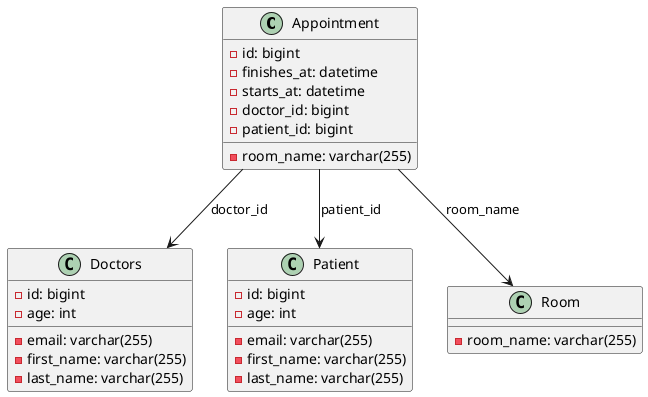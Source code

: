 @startuml
class Appointment {
  - id: bigint
  - finishes_at: datetime
  - starts_at: datetime
  - doctor_id: bigint
  - patient_id: bigint
  - room_name: varchar(255)
}

class Doctors {
  - id: bigint
  - age: int
  - email: varchar(255)
  - first_name: varchar(255)
  - last_name: varchar(255)
}

class Patient {
  - id: bigint
  - age: int
  - email: varchar(255)
  - first_name: varchar(255)
  - last_name: varchar(255)
}

class Room {
  - room_name: varchar(255)
}

Appointment --> Doctors: doctor_id
Appointment --> Patient: patient_id
Appointment --> Room: room_name
@enduml